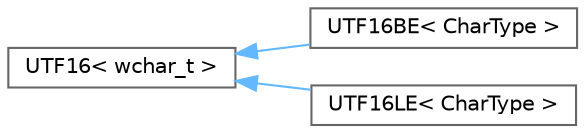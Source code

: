 digraph "Graphical Class Hierarchy"
{
 // LATEX_PDF_SIZE
  bgcolor="transparent";
  edge [fontname=Helvetica,fontsize=10,labelfontname=Helvetica,labelfontsize=10];
  node [fontname=Helvetica,fontsize=10,shape=box,height=0.2,width=0.4];
  rankdir="LR";
  Node0 [id="Node000000",label="UTF16\< wchar_t \>",height=0.2,width=0.4,color="grey40", fillcolor="white", style="filled",URL="$struct_u_t_f16.html",tooltip=" "];
  Node0 -> Node1 [id="edge33_Node000000_Node000001",dir="back",color="steelblue1",style="solid",tooltip=" "];
  Node1 [id="Node000001",label="UTF16BE\< CharType \>",height=0.2,width=0.4,color="grey40", fillcolor="white", style="filled",URL="$struct_u_t_f16_b_e.html",tooltip="UTF-16 big endian encoding."];
  Node0 -> Node2 [id="edge34_Node000000_Node000002",dir="back",color="steelblue1",style="solid",tooltip=" "];
  Node2 [id="Node000002",label="UTF16LE\< CharType \>",height=0.2,width=0.4,color="grey40", fillcolor="white", style="filled",URL="$struct_u_t_f16_l_e.html",tooltip="UTF-16 little endian encoding."];
}
